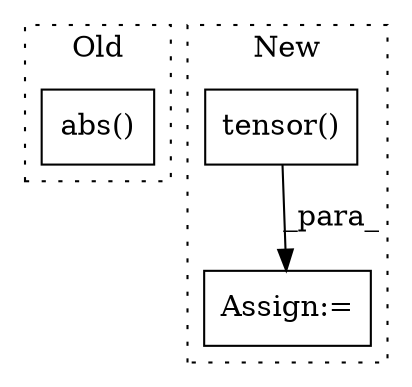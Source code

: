 digraph G {
subgraph cluster0 {
1 [label="abs()" a="75" s="3278" l="13" shape="box"];
label = "Old";
style="dotted";
}
subgraph cluster1 {
2 [label="tensor()" a="75" s="2677,2700" l="13,18" shape="box"];
3 [label="Assign:=" a="68" s="2674" l="3" shape="box"];
label = "New";
style="dotted";
}
2 -> 3 [label="_para_"];
}